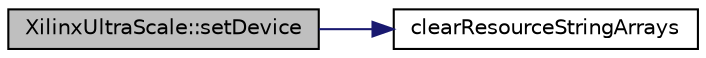 digraph "XilinxUltraScale::setDevice"
{
 // INTERACTIVE_SVG=YES
 // LATEX_PDF_SIZE
  edge [fontname="Helvetica",fontsize="10",labelfontname="Helvetica",labelfontsize="10"];
  node [fontname="Helvetica",fontsize="10",shape=record];
  rankdir="LR";
  Node1 [label="XilinxUltraScale::setDevice",height=0.2,width=0.4,color="black", fillcolor="grey75", style="filled", fontcolor="black",tooltip=" "];
  Node1 -> Node2 [color="midnightblue",fontsize="10",style="solid",fontname="Helvetica"];
  Node2 [label="clearResourceStringArrays",height=0.2,width=0.4,color="black", fillcolor="white", style="filled",URL="$inlineBlank_8h.html#a91a412528b3bd935888320cef1f2f0ce",tooltip=" "];
}
